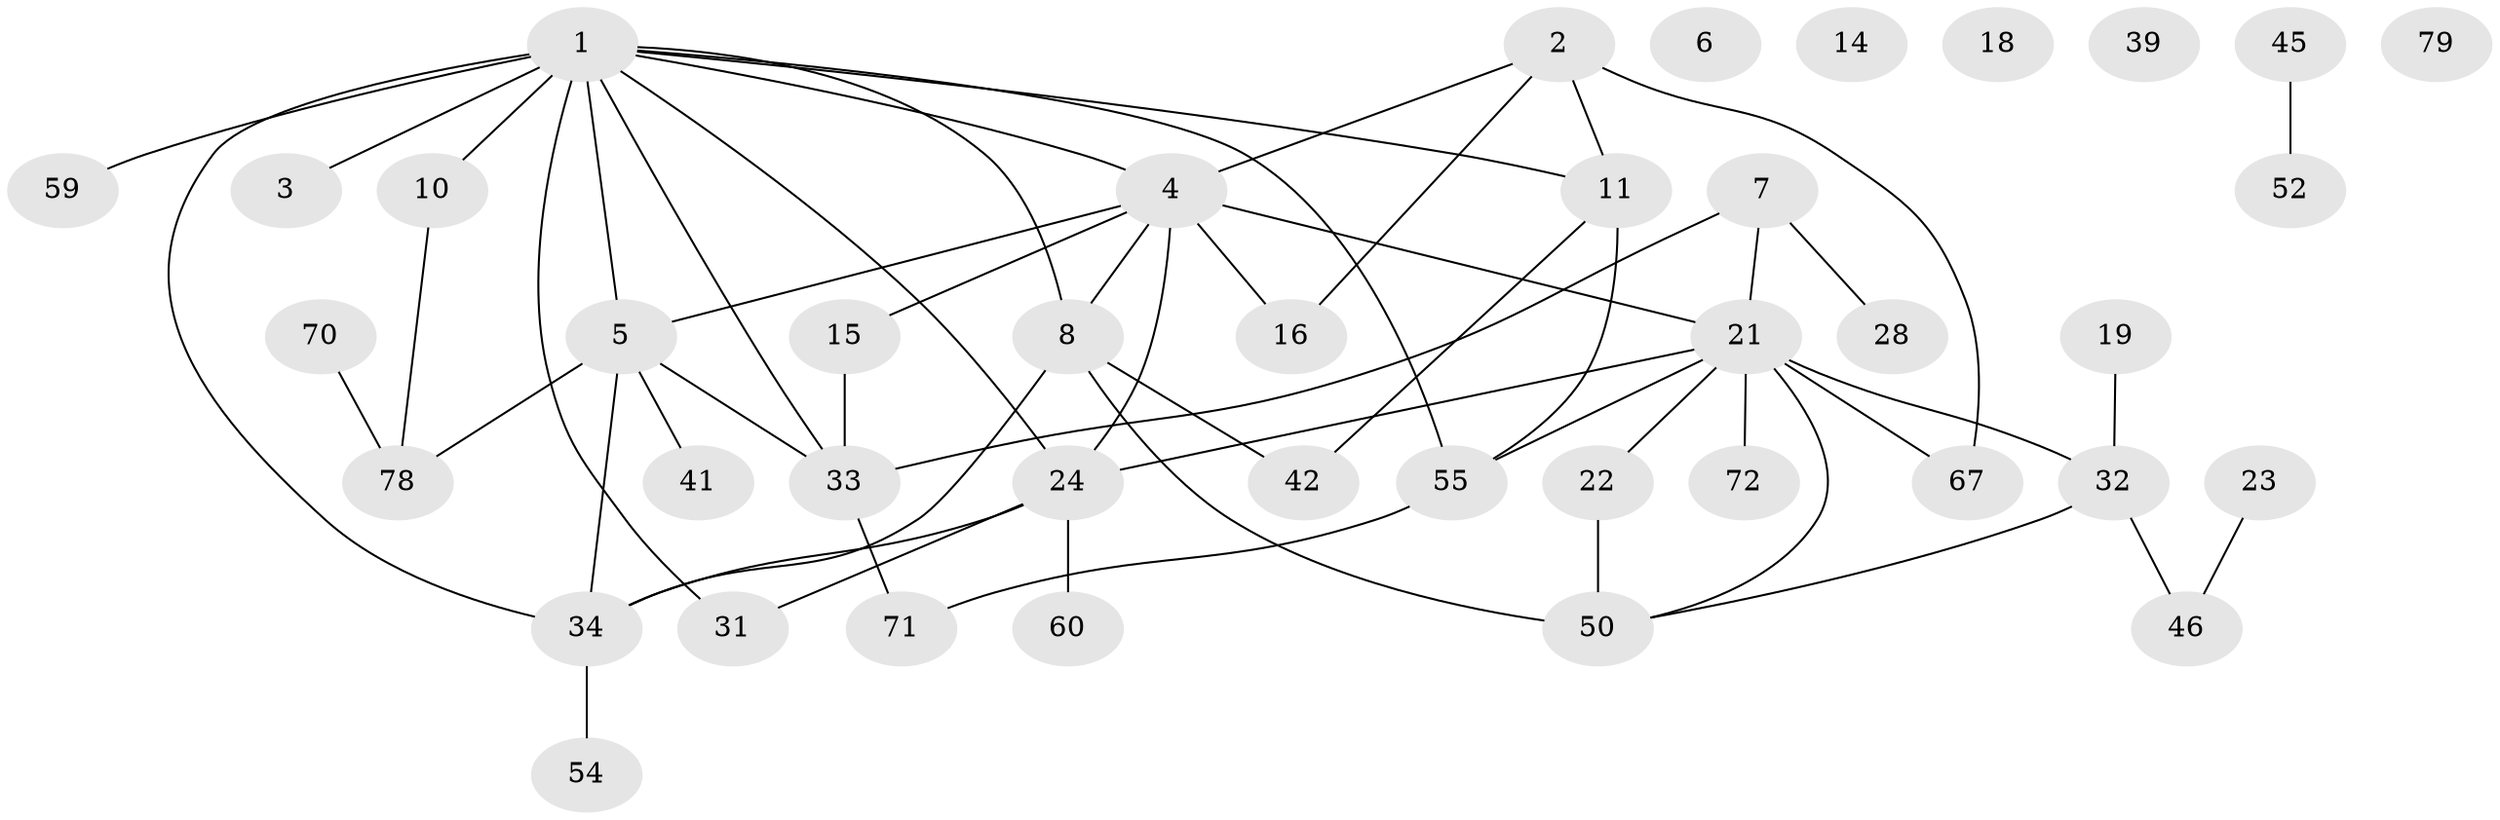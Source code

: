 // original degree distribution, {4: 0.0963855421686747, 3: 0.21686746987951808, 1: 0.2289156626506024, 6: 0.04819277108433735, 2: 0.26506024096385544, 0: 0.060240963855421686, 5: 0.08433734939759036}
// Generated by graph-tools (version 1.1) at 2025/13/03/09/25 04:13:01]
// undirected, 41 vertices, 56 edges
graph export_dot {
graph [start="1"]
  node [color=gray90,style=filled];
  1 [super="+20"];
  2 [super="+40"];
  3;
  4 [super="+12+81+74+25+9"];
  5 [super="+51+36"];
  6;
  7 [super="+58"];
  8 [super="+17+61"];
  10 [super="+37"];
  11 [super="+30"];
  14;
  15 [super="+76"];
  16;
  18;
  19;
  21 [super="+48+27+29"];
  22;
  23 [super="+26"];
  24 [super="+63+65+62"];
  28;
  31 [super="+35"];
  32 [super="+43"];
  33 [super="+47"];
  34 [super="+75"];
  39;
  41;
  42 [super="+49"];
  45;
  46;
  50 [super="+73"];
  52 [super="+66"];
  54;
  55 [super="+83"];
  59;
  60;
  67;
  70;
  71;
  72;
  78;
  79;
  1 -- 33;
  1 -- 24 [weight=2];
  1 -- 3;
  1 -- 4;
  1 -- 8;
  1 -- 10 [weight=3];
  1 -- 11;
  1 -- 55;
  1 -- 59;
  1 -- 5;
  1 -- 34;
  1 -- 31 [weight=2];
  2 -- 67;
  2 -- 4;
  2 -- 16;
  2 -- 11;
  4 -- 24;
  4 -- 5;
  4 -- 15;
  4 -- 21;
  4 -- 8;
  4 -- 16;
  5 -- 33;
  5 -- 34;
  5 -- 41;
  5 -- 78;
  7 -- 33;
  7 -- 28;
  7 -- 21;
  8 -- 34;
  8 -- 50 [weight=2];
  8 -- 42;
  10 -- 78;
  11 -- 42;
  11 -- 55;
  15 -- 33;
  19 -- 32;
  21 -- 22;
  21 -- 32 [weight=2];
  21 -- 24;
  21 -- 67;
  21 -- 72;
  21 -- 50;
  21 -- 55;
  22 -- 50;
  23 -- 46;
  24 -- 60;
  24 -- 34;
  24 -- 31;
  32 -- 50;
  32 -- 46;
  33 -- 71;
  34 -- 54;
  45 -- 52;
  55 -- 71;
  70 -- 78;
}

